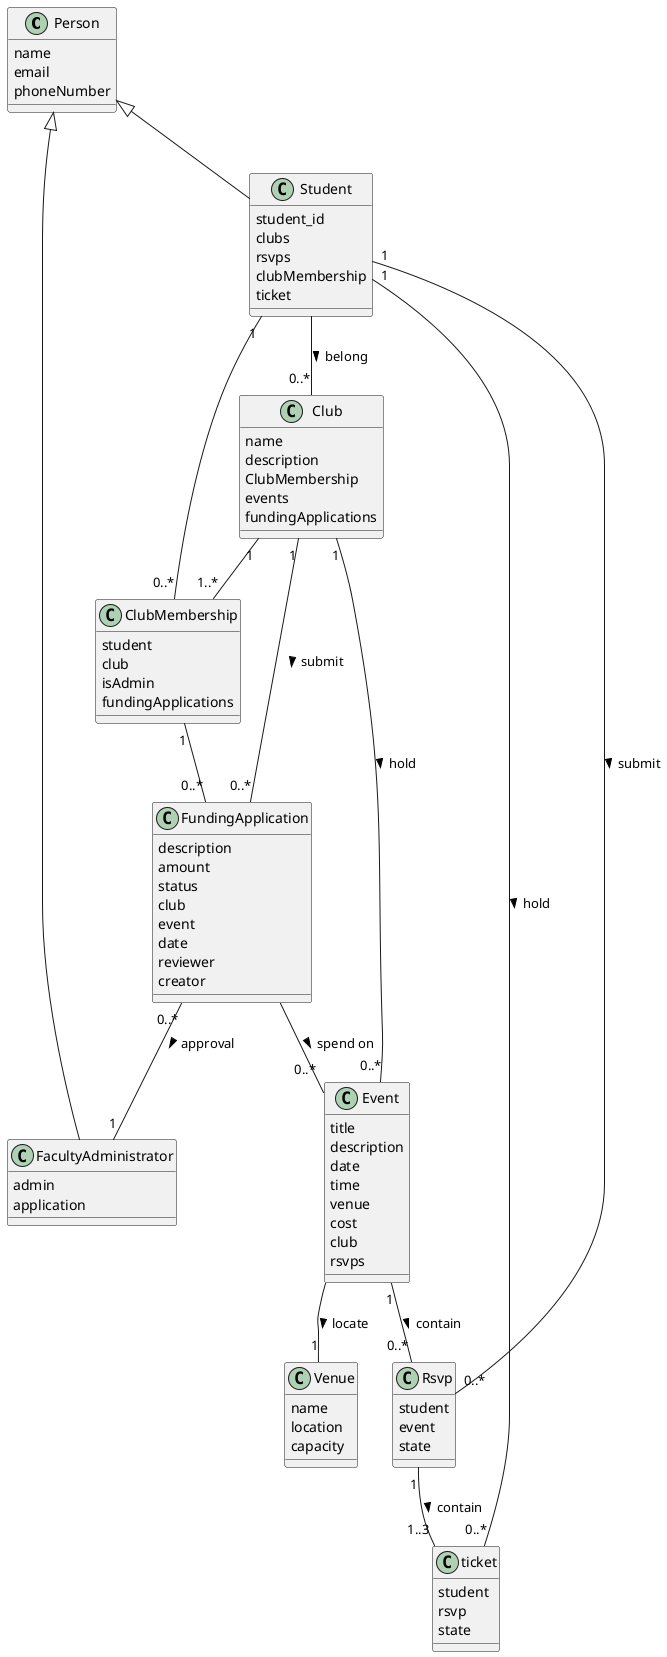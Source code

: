 @startuml
class Person{
    name
    email
    phoneNumber
}

class Student{
    student_id
    clubs
    rsvps
    clubMembership
    ticket
}

class ClubMembership{
    student
    club
    isAdmin
    fundingApplications
}


class FacultyAdministrator{
    admin
    application
}

class Club{
    name
    description
    ClubMembership
    events
    fundingApplications
}

class Venue{
    name
    location
    capacity
}

class Event{
    title
    description
    date
    time
    venue
    cost
    club
    rsvps
}

class FundingApplication{
    description
    amount
    status
    club
    event
    date
    reviewer
    creator
}

class Rsvp{
    student
    event
    state
}

class ticket{
    student
    rsvp
    state
}
Person <|-- Student
Person <|-- FacultyAdministrator
Student  -- "0..*" Club : belong >
FundingApplication "0..*"--"1" FacultyAdministrator: approval >
Club "1" -- "0..*" Event : hold >
Event  -- "1" Venue : locate >
Student "1" -- "0..*" Rsvp : submit >
Event "1" -- "0..*" Rsvp : contain >
Club "1"--"0..*" FundingApplication : submit >
FundingApplication  -- "0..*" Event : spend on >
Rsvp "1"--"1..3" ticket : contain >
Student "1" -- "0..*" ticket: hold >
Club "1" -- "1..*" ClubMembership
Student "1"--"0..*" ClubMembership
ClubMembership "1" -- "0..*" FundingApplication
@enduml